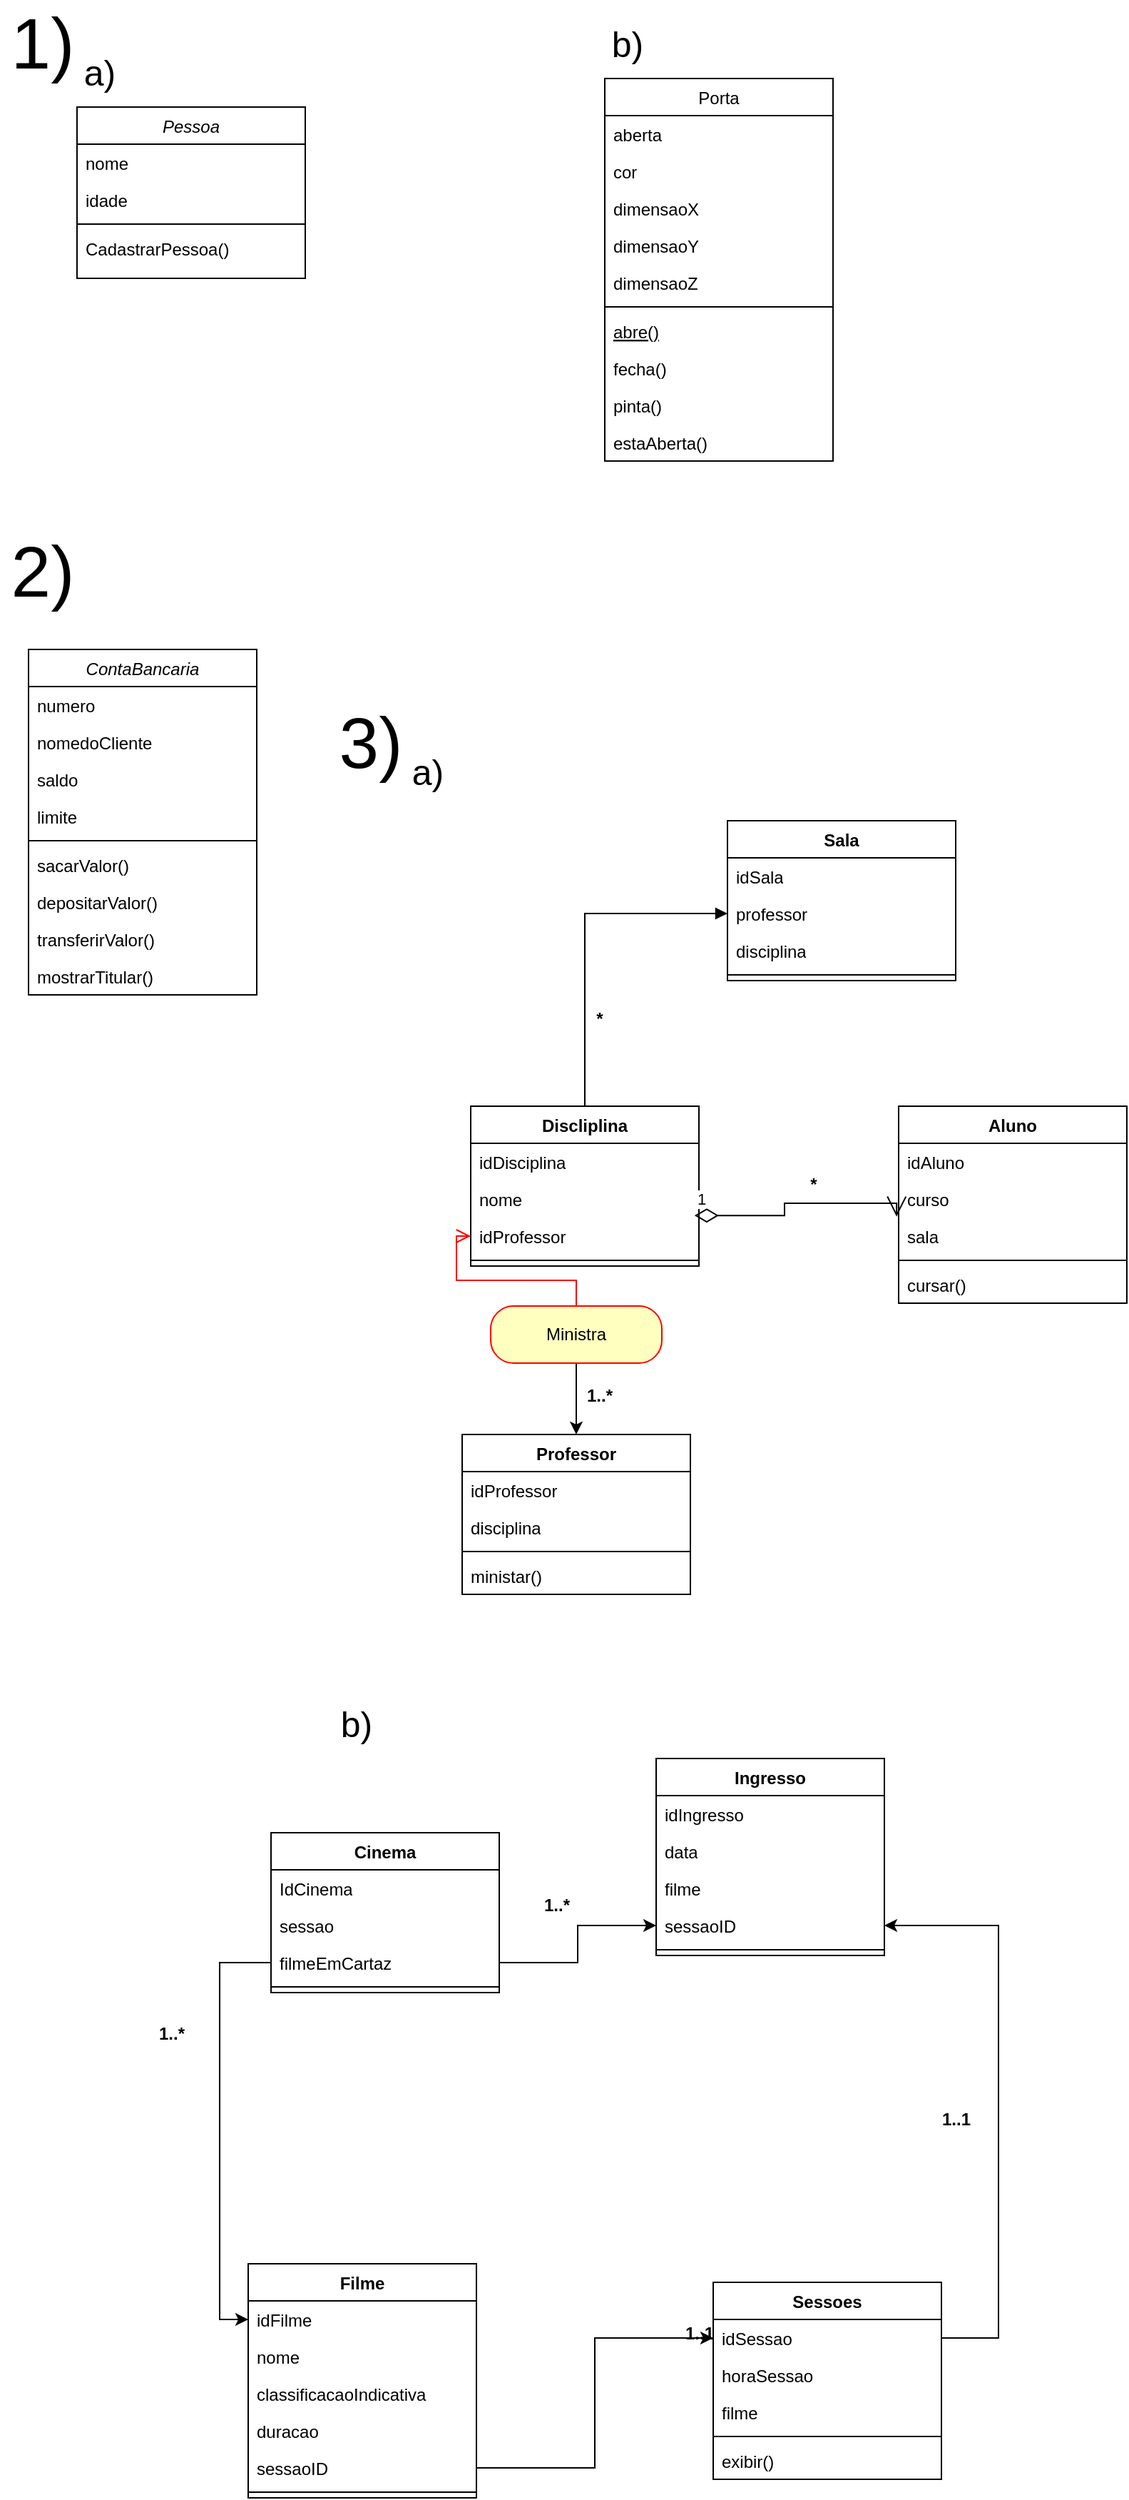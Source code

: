<mxfile version="26.1.0">
  <diagram id="C5RBs43oDa-KdzZeNtuy" name="Page-1">
    <mxGraphModel dx="1582" dy="2457" grid="1" gridSize="10" guides="1" tooltips="1" connect="1" arrows="1" fold="1" page="1" pageScale="1" pageWidth="827" pageHeight="1169" math="0" shadow="0">
      <root>
        <mxCell id="WIyWlLk6GJQsqaUBKTNV-0" />
        <mxCell id="WIyWlLk6GJQsqaUBKTNV-1" parent="WIyWlLk6GJQsqaUBKTNV-0" />
        <mxCell id="zkfFHV4jXpPFQw0GAbJ--0" value="Pessoa" style="swimlane;fontStyle=2;align=center;verticalAlign=top;childLayout=stackLayout;horizontal=1;startSize=26;horizontalStack=0;resizeParent=1;resizeLast=0;collapsible=1;marginBottom=0;rounded=0;shadow=0;strokeWidth=1;" parent="WIyWlLk6GJQsqaUBKTNV-1" vertex="1">
          <mxGeometry x="54" y="-1090" width="160" height="120" as="geometry">
            <mxRectangle x="230" y="140" width="160" height="26" as="alternateBounds" />
          </mxGeometry>
        </mxCell>
        <mxCell id="zkfFHV4jXpPFQw0GAbJ--1" value="nome&#xa;" style="text;align=left;verticalAlign=top;spacingLeft=4;spacingRight=4;overflow=hidden;rotatable=0;points=[[0,0.5],[1,0.5]];portConstraint=eastwest;" parent="zkfFHV4jXpPFQw0GAbJ--0" vertex="1">
          <mxGeometry y="26" width="160" height="26" as="geometry" />
        </mxCell>
        <mxCell id="zkfFHV4jXpPFQw0GAbJ--2" value="idade" style="text;align=left;verticalAlign=top;spacingLeft=4;spacingRight=4;overflow=hidden;rotatable=0;points=[[0,0.5],[1,0.5]];portConstraint=eastwest;rounded=0;shadow=0;html=0;" parent="zkfFHV4jXpPFQw0GAbJ--0" vertex="1">
          <mxGeometry y="52" width="160" height="26" as="geometry" />
        </mxCell>
        <mxCell id="zkfFHV4jXpPFQw0GAbJ--4" value="" style="line;html=1;strokeWidth=1;align=left;verticalAlign=middle;spacingTop=-1;spacingLeft=3;spacingRight=3;rotatable=0;labelPosition=right;points=[];portConstraint=eastwest;" parent="zkfFHV4jXpPFQw0GAbJ--0" vertex="1">
          <mxGeometry y="78" width="160" height="8" as="geometry" />
        </mxCell>
        <mxCell id="zkfFHV4jXpPFQw0GAbJ--5" value="CadastrarPessoa()" style="text;align=left;verticalAlign=top;spacingLeft=4;spacingRight=4;overflow=hidden;rotatable=0;points=[[0,0.5],[1,0.5]];portConstraint=eastwest;" parent="zkfFHV4jXpPFQw0GAbJ--0" vertex="1">
          <mxGeometry y="86" width="160" height="26" as="geometry" />
        </mxCell>
        <mxCell id="zkfFHV4jXpPFQw0GAbJ--6" value="Porta" style="swimlane;fontStyle=0;align=center;verticalAlign=top;childLayout=stackLayout;horizontal=1;startSize=26;horizontalStack=0;resizeParent=1;resizeLast=0;collapsible=1;marginBottom=0;rounded=0;shadow=0;strokeWidth=1;" parent="WIyWlLk6GJQsqaUBKTNV-1" vertex="1">
          <mxGeometry x="424" y="-1110" width="160" height="268" as="geometry">
            <mxRectangle x="130" y="380" width="160" height="26" as="alternateBounds" />
          </mxGeometry>
        </mxCell>
        <mxCell id="zkfFHV4jXpPFQw0GAbJ--7" value="aberta" style="text;align=left;verticalAlign=top;spacingLeft=4;spacingRight=4;overflow=hidden;rotatable=0;points=[[0,0.5],[1,0.5]];portConstraint=eastwest;" parent="zkfFHV4jXpPFQw0GAbJ--6" vertex="1">
          <mxGeometry y="26" width="160" height="26" as="geometry" />
        </mxCell>
        <mxCell id="zkfFHV4jXpPFQw0GAbJ--8" value="cor" style="text;align=left;verticalAlign=top;spacingLeft=4;spacingRight=4;overflow=hidden;rotatable=0;points=[[0,0.5],[1,0.5]];portConstraint=eastwest;rounded=0;shadow=0;html=0;" parent="zkfFHV4jXpPFQw0GAbJ--6" vertex="1">
          <mxGeometry y="52" width="160" height="26" as="geometry" />
        </mxCell>
        <mxCell id="nE7oXFHT_7Qgai8hMC7--0" value="dimensaoX" style="text;align=left;verticalAlign=top;spacingLeft=4;spacingRight=4;overflow=hidden;rotatable=0;points=[[0,0.5],[1,0.5]];portConstraint=eastwest;rounded=0;shadow=0;html=0;" vertex="1" parent="zkfFHV4jXpPFQw0GAbJ--6">
          <mxGeometry y="78" width="160" height="26" as="geometry" />
        </mxCell>
        <mxCell id="nE7oXFHT_7Qgai8hMC7--1" value="dimensaoY" style="text;align=left;verticalAlign=top;spacingLeft=4;spacingRight=4;overflow=hidden;rotatable=0;points=[[0,0.5],[1,0.5]];portConstraint=eastwest;rounded=0;shadow=0;html=0;" vertex="1" parent="zkfFHV4jXpPFQw0GAbJ--6">
          <mxGeometry y="104" width="160" height="26" as="geometry" />
        </mxCell>
        <mxCell id="nE7oXFHT_7Qgai8hMC7--2" value="dimensaoZ" style="text;align=left;verticalAlign=top;spacingLeft=4;spacingRight=4;overflow=hidden;rotatable=0;points=[[0,0.5],[1,0.5]];portConstraint=eastwest;rounded=0;shadow=0;html=0;" vertex="1" parent="zkfFHV4jXpPFQw0GAbJ--6">
          <mxGeometry y="130" width="160" height="26" as="geometry" />
        </mxCell>
        <mxCell id="zkfFHV4jXpPFQw0GAbJ--9" value="" style="line;html=1;strokeWidth=1;align=left;verticalAlign=middle;spacingTop=-1;spacingLeft=3;spacingRight=3;rotatable=0;labelPosition=right;points=[];portConstraint=eastwest;" parent="zkfFHV4jXpPFQw0GAbJ--6" vertex="1">
          <mxGeometry y="156" width="160" height="8" as="geometry" />
        </mxCell>
        <mxCell id="zkfFHV4jXpPFQw0GAbJ--10" value="abre()" style="text;align=left;verticalAlign=top;spacingLeft=4;spacingRight=4;overflow=hidden;rotatable=0;points=[[0,0.5],[1,0.5]];portConstraint=eastwest;fontStyle=4" parent="zkfFHV4jXpPFQw0GAbJ--6" vertex="1">
          <mxGeometry y="164" width="160" height="26" as="geometry" />
        </mxCell>
        <mxCell id="zkfFHV4jXpPFQw0GAbJ--11" value="fecha()" style="text;align=left;verticalAlign=top;spacingLeft=4;spacingRight=4;overflow=hidden;rotatable=0;points=[[0,0.5],[1,0.5]];portConstraint=eastwest;" parent="zkfFHV4jXpPFQw0GAbJ--6" vertex="1">
          <mxGeometry y="190" width="160" height="26" as="geometry" />
        </mxCell>
        <mxCell id="nE7oXFHT_7Qgai8hMC7--3" value="pinta()" style="text;align=left;verticalAlign=top;spacingLeft=4;spacingRight=4;overflow=hidden;rotatable=0;points=[[0,0.5],[1,0.5]];portConstraint=eastwest;" vertex="1" parent="zkfFHV4jXpPFQw0GAbJ--6">
          <mxGeometry y="216" width="160" height="26" as="geometry" />
        </mxCell>
        <mxCell id="nE7oXFHT_7Qgai8hMC7--4" value="estaAberta()" style="text;align=left;verticalAlign=top;spacingLeft=4;spacingRight=4;overflow=hidden;rotatable=0;points=[[0,0.5],[1,0.5]];portConstraint=eastwest;" vertex="1" parent="zkfFHV4jXpPFQw0GAbJ--6">
          <mxGeometry y="242" width="160" height="26" as="geometry" />
        </mxCell>
        <mxCell id="nE7oXFHT_7Qgai8hMC7--5" value="&lt;span style=&quot;font-size: 50px;&quot;&gt;1)&lt;/span&gt;" style="text;html=1;align=center;verticalAlign=middle;whiteSpace=wrap;rounded=0;" vertex="1" parent="WIyWlLk6GJQsqaUBKTNV-1">
          <mxGeometry y="-1150" width="60" height="30" as="geometry" />
        </mxCell>
        <mxCell id="nE7oXFHT_7Qgai8hMC7--8" value="&lt;font style=&quot;font-size: 25px;&quot;&gt;a)&lt;/font&gt;" style="text;html=1;align=center;verticalAlign=middle;whiteSpace=wrap;rounded=0;" vertex="1" parent="WIyWlLk6GJQsqaUBKTNV-1">
          <mxGeometry x="40" y="-1130" width="60" height="30" as="geometry" />
        </mxCell>
        <mxCell id="nE7oXFHT_7Qgai8hMC7--9" value="&lt;font style=&quot;font-size: 25px;&quot;&gt;b)&lt;/font&gt;" style="text;html=1;align=center;verticalAlign=middle;whiteSpace=wrap;rounded=0;" vertex="1" parent="WIyWlLk6GJQsqaUBKTNV-1">
          <mxGeometry x="410" y="-1150" width="60" height="30" as="geometry" />
        </mxCell>
        <mxCell id="nE7oXFHT_7Qgai8hMC7--10" value="&lt;span style=&quot;font-size: 50px;&quot;&gt;2&lt;/span&gt;&lt;span style=&quot;font-size: 50px; background-color: transparent; color: light-dark(rgb(0, 0, 0), rgb(255, 255, 255));&quot;&gt;)&lt;/span&gt;" style="text;html=1;align=center;verticalAlign=middle;whiteSpace=wrap;rounded=0;" vertex="1" parent="WIyWlLk6GJQsqaUBKTNV-1">
          <mxGeometry y="-780" width="60" height="30" as="geometry" />
        </mxCell>
        <mxCell id="nE7oXFHT_7Qgai8hMC7--11" value="&lt;span style=&quot;font-weight: normal;&quot;&gt;&lt;i&gt;ContaBancaria&lt;/i&gt;&lt;/span&gt;" style="swimlane;fontStyle=1;align=center;verticalAlign=top;childLayout=stackLayout;horizontal=1;startSize=26;horizontalStack=0;resizeParent=1;resizeParentMax=0;resizeLast=0;collapsible=1;marginBottom=0;whiteSpace=wrap;html=1;" vertex="1" parent="WIyWlLk6GJQsqaUBKTNV-1">
          <mxGeometry x="20" y="-710" width="160" height="242" as="geometry" />
        </mxCell>
        <mxCell id="nE7oXFHT_7Qgai8hMC7--12" value="numero" style="text;strokeColor=none;fillColor=none;align=left;verticalAlign=top;spacingLeft=4;spacingRight=4;overflow=hidden;rotatable=0;points=[[0,0.5],[1,0.5]];portConstraint=eastwest;whiteSpace=wrap;html=1;" vertex="1" parent="nE7oXFHT_7Qgai8hMC7--11">
          <mxGeometry y="26" width="160" height="26" as="geometry" />
        </mxCell>
        <mxCell id="nE7oXFHT_7Qgai8hMC7--15" value="nomedoCliente" style="text;strokeColor=none;fillColor=none;align=left;verticalAlign=top;spacingLeft=4;spacingRight=4;overflow=hidden;rotatable=0;points=[[0,0.5],[1,0.5]];portConstraint=eastwest;whiteSpace=wrap;html=1;" vertex="1" parent="nE7oXFHT_7Qgai8hMC7--11">
          <mxGeometry y="52" width="160" height="26" as="geometry" />
        </mxCell>
        <mxCell id="nE7oXFHT_7Qgai8hMC7--16" value="saldo&lt;div&gt;&lt;br&gt;&lt;/div&gt;" style="text;strokeColor=none;fillColor=none;align=left;verticalAlign=top;spacingLeft=4;spacingRight=4;overflow=hidden;rotatable=0;points=[[0,0.5],[1,0.5]];portConstraint=eastwest;whiteSpace=wrap;html=1;" vertex="1" parent="nE7oXFHT_7Qgai8hMC7--11">
          <mxGeometry y="78" width="160" height="26" as="geometry" />
        </mxCell>
        <mxCell id="nE7oXFHT_7Qgai8hMC7--17" value="&lt;div&gt;limite&lt;/div&gt;" style="text;strokeColor=none;fillColor=none;align=left;verticalAlign=top;spacingLeft=4;spacingRight=4;overflow=hidden;rotatable=0;points=[[0,0.5],[1,0.5]];portConstraint=eastwest;whiteSpace=wrap;html=1;" vertex="1" parent="nE7oXFHT_7Qgai8hMC7--11">
          <mxGeometry y="104" width="160" height="26" as="geometry" />
        </mxCell>
        <mxCell id="nE7oXFHT_7Qgai8hMC7--13" value="" style="line;strokeWidth=1;fillColor=none;align=left;verticalAlign=middle;spacingTop=-1;spacingLeft=3;spacingRight=3;rotatable=0;labelPosition=right;points=[];portConstraint=eastwest;strokeColor=inherit;" vertex="1" parent="nE7oXFHT_7Qgai8hMC7--11">
          <mxGeometry y="130" width="160" height="8" as="geometry" />
        </mxCell>
        <mxCell id="nE7oXFHT_7Qgai8hMC7--14" value="sacarValor()" style="text;strokeColor=none;fillColor=none;align=left;verticalAlign=top;spacingLeft=4;spacingRight=4;overflow=hidden;rotatable=0;points=[[0,0.5],[1,0.5]];portConstraint=eastwest;whiteSpace=wrap;html=1;" vertex="1" parent="nE7oXFHT_7Qgai8hMC7--11">
          <mxGeometry y="138" width="160" height="26" as="geometry" />
        </mxCell>
        <mxCell id="nE7oXFHT_7Qgai8hMC7--18" value="depositarValor()" style="text;strokeColor=none;fillColor=none;align=left;verticalAlign=top;spacingLeft=4;spacingRight=4;overflow=hidden;rotatable=0;points=[[0,0.5],[1,0.5]];portConstraint=eastwest;whiteSpace=wrap;html=1;" vertex="1" parent="nE7oXFHT_7Qgai8hMC7--11">
          <mxGeometry y="164" width="160" height="26" as="geometry" />
        </mxCell>
        <mxCell id="nE7oXFHT_7Qgai8hMC7--19" value="transferirValor()" style="text;strokeColor=none;fillColor=none;align=left;verticalAlign=top;spacingLeft=4;spacingRight=4;overflow=hidden;rotatable=0;points=[[0,0.5],[1,0.5]];portConstraint=eastwest;whiteSpace=wrap;html=1;" vertex="1" parent="nE7oXFHT_7Qgai8hMC7--11">
          <mxGeometry y="190" width="160" height="26" as="geometry" />
        </mxCell>
        <mxCell id="nE7oXFHT_7Qgai8hMC7--20" value="mostrarTitular()" style="text;strokeColor=none;fillColor=none;align=left;verticalAlign=top;spacingLeft=4;spacingRight=4;overflow=hidden;rotatable=0;points=[[0,0.5],[1,0.5]];portConstraint=eastwest;whiteSpace=wrap;html=1;" vertex="1" parent="nE7oXFHT_7Qgai8hMC7--11">
          <mxGeometry y="216" width="160" height="26" as="geometry" />
        </mxCell>
        <mxCell id="nE7oXFHT_7Qgai8hMC7--21" value="&lt;span style=&quot;font-size: 50px;&quot;&gt;3)&lt;/span&gt;" style="text;html=1;align=center;verticalAlign=middle;whiteSpace=wrap;rounded=0;" vertex="1" parent="WIyWlLk6GJQsqaUBKTNV-1">
          <mxGeometry x="230" y="-660" width="60" height="30" as="geometry" />
        </mxCell>
        <mxCell id="nE7oXFHT_7Qgai8hMC7--22" value="&lt;font style=&quot;font-size: 25px;&quot;&gt;a)&lt;/font&gt;" style="text;html=1;align=center;verticalAlign=middle;whiteSpace=wrap;rounded=0;" vertex="1" parent="WIyWlLk6GJQsqaUBKTNV-1">
          <mxGeometry x="270" y="-640" width="60" height="30" as="geometry" />
        </mxCell>
        <mxCell id="nE7oXFHT_7Qgai8hMC7--24" value="Sala" style="swimlane;fontStyle=1;align=center;verticalAlign=top;childLayout=stackLayout;horizontal=1;startSize=26;horizontalStack=0;resizeParent=1;resizeParentMax=0;resizeLast=0;collapsible=1;marginBottom=0;whiteSpace=wrap;html=1;" vertex="1" parent="WIyWlLk6GJQsqaUBKTNV-1">
          <mxGeometry x="510" y="-590" width="160" height="112" as="geometry" />
        </mxCell>
        <mxCell id="nE7oXFHT_7Qgai8hMC7--25" value="idSala" style="text;strokeColor=none;fillColor=none;align=left;verticalAlign=top;spacingLeft=4;spacingRight=4;overflow=hidden;rotatable=0;points=[[0,0.5],[1,0.5]];portConstraint=eastwest;whiteSpace=wrap;html=1;" vertex="1" parent="nE7oXFHT_7Qgai8hMC7--24">
          <mxGeometry y="26" width="160" height="26" as="geometry" />
        </mxCell>
        <mxCell id="nE7oXFHT_7Qgai8hMC7--36" value="professor" style="text;strokeColor=none;fillColor=none;align=left;verticalAlign=top;spacingLeft=4;spacingRight=4;overflow=hidden;rotatable=0;points=[[0,0.5],[1,0.5]];portConstraint=eastwest;whiteSpace=wrap;html=1;" vertex="1" parent="nE7oXFHT_7Qgai8hMC7--24">
          <mxGeometry y="52" width="160" height="26" as="geometry" />
        </mxCell>
        <mxCell id="nE7oXFHT_7Qgai8hMC7--35" value="disciplina" style="text;strokeColor=none;fillColor=none;align=left;verticalAlign=top;spacingLeft=4;spacingRight=4;overflow=hidden;rotatable=0;points=[[0,0.5],[1,0.5]];portConstraint=eastwest;whiteSpace=wrap;html=1;" vertex="1" parent="nE7oXFHT_7Qgai8hMC7--24">
          <mxGeometry y="78" width="160" height="26" as="geometry" />
        </mxCell>
        <mxCell id="nE7oXFHT_7Qgai8hMC7--26" value="" style="line;strokeWidth=1;fillColor=none;align=left;verticalAlign=middle;spacingTop=-1;spacingLeft=3;spacingRight=3;rotatable=0;labelPosition=right;points=[];portConstraint=eastwest;strokeColor=inherit;" vertex="1" parent="nE7oXFHT_7Qgai8hMC7--24">
          <mxGeometry y="104" width="160" height="8" as="geometry" />
        </mxCell>
        <mxCell id="nE7oXFHT_7Qgai8hMC7--28" value="Discliplina" style="swimlane;fontStyle=1;align=center;verticalAlign=top;childLayout=stackLayout;horizontal=1;startSize=26;horizontalStack=0;resizeParent=1;resizeParentMax=0;resizeLast=0;collapsible=1;marginBottom=0;whiteSpace=wrap;html=1;" vertex="1" parent="WIyWlLk6GJQsqaUBKTNV-1">
          <mxGeometry x="330" y="-390" width="160" height="112" as="geometry" />
        </mxCell>
        <mxCell id="nE7oXFHT_7Qgai8hMC7--37" value="" style="endArrow=block;endFill=1;html=1;edgeStyle=orthogonalEdgeStyle;align=left;verticalAlign=top;rounded=0;entryX=0;entryY=0.5;entryDx=0;entryDy=0;" edge="1" parent="nE7oXFHT_7Qgai8hMC7--28" target="nE7oXFHT_7Qgai8hMC7--36">
          <mxGeometry x="-1" relative="1" as="geometry">
            <mxPoint x="80" as="sourcePoint" />
            <mxPoint x="240" y="10" as="targetPoint" />
            <Array as="points">
              <mxPoint x="80" y="-135" />
            </Array>
          </mxGeometry>
        </mxCell>
        <mxCell id="nE7oXFHT_7Qgai8hMC7--29" value="idDisciplina" style="text;strokeColor=none;fillColor=none;align=left;verticalAlign=top;spacingLeft=4;spacingRight=4;overflow=hidden;rotatable=0;points=[[0,0.5],[1,0.5]];portConstraint=eastwest;whiteSpace=wrap;html=1;" vertex="1" parent="nE7oXFHT_7Qgai8hMC7--28">
          <mxGeometry y="26" width="160" height="26" as="geometry" />
        </mxCell>
        <mxCell id="nE7oXFHT_7Qgai8hMC7--34" value="nome" style="text;strokeColor=none;fillColor=none;align=left;verticalAlign=top;spacingLeft=4;spacingRight=4;overflow=hidden;rotatable=0;points=[[0,0.5],[1,0.5]];portConstraint=eastwest;whiteSpace=wrap;html=1;" vertex="1" parent="nE7oXFHT_7Qgai8hMC7--28">
          <mxGeometry y="52" width="160" height="26" as="geometry" />
        </mxCell>
        <mxCell id="nE7oXFHT_7Qgai8hMC7--32" value="idProfessor" style="text;strokeColor=none;fillColor=none;align=left;verticalAlign=top;spacingLeft=4;spacingRight=4;overflow=hidden;rotatable=0;points=[[0,0.5],[1,0.5]];portConstraint=eastwest;whiteSpace=wrap;html=1;" vertex="1" parent="nE7oXFHT_7Qgai8hMC7--28">
          <mxGeometry y="78" width="160" height="26" as="geometry" />
        </mxCell>
        <mxCell id="nE7oXFHT_7Qgai8hMC7--30" value="" style="line;strokeWidth=1;fillColor=none;align=left;verticalAlign=middle;spacingTop=-1;spacingLeft=3;spacingRight=3;rotatable=0;labelPosition=right;points=[];portConstraint=eastwest;strokeColor=inherit;" vertex="1" parent="nE7oXFHT_7Qgai8hMC7--28">
          <mxGeometry y="104" width="160" height="8" as="geometry" />
        </mxCell>
        <mxCell id="nE7oXFHT_7Qgai8hMC7--39" value="*" style="text;align=center;fontStyle=1;verticalAlign=middle;spacingLeft=3;spacingRight=3;strokeColor=none;rotatable=0;points=[[0,0.5],[1,0.5]];portConstraint=eastwest;html=1;" vertex="1" parent="WIyWlLk6GJQsqaUBKTNV-1">
          <mxGeometry x="380" y="-464" width="80" height="26" as="geometry" />
        </mxCell>
        <mxCell id="nE7oXFHT_7Qgai8hMC7--40" value="Professor" style="swimlane;fontStyle=1;align=center;verticalAlign=top;childLayout=stackLayout;horizontal=1;startSize=26;horizontalStack=0;resizeParent=1;resizeParentMax=0;resizeLast=0;collapsible=1;marginBottom=0;whiteSpace=wrap;html=1;" vertex="1" parent="WIyWlLk6GJQsqaUBKTNV-1">
          <mxGeometry x="324" y="-160" width="160" height="112" as="geometry" />
        </mxCell>
        <mxCell id="nE7oXFHT_7Qgai8hMC7--41" value="idProfessor" style="text;strokeColor=none;fillColor=none;align=left;verticalAlign=top;spacingLeft=4;spacingRight=4;overflow=hidden;rotatable=0;points=[[0,0.5],[1,0.5]];portConstraint=eastwest;whiteSpace=wrap;html=1;" vertex="1" parent="nE7oXFHT_7Qgai8hMC7--40">
          <mxGeometry y="26" width="160" height="26" as="geometry" />
        </mxCell>
        <mxCell id="nE7oXFHT_7Qgai8hMC7--44" value="disciplina" style="text;strokeColor=none;fillColor=none;align=left;verticalAlign=top;spacingLeft=4;spacingRight=4;overflow=hidden;rotatable=0;points=[[0,0.5],[1,0.5]];portConstraint=eastwest;whiteSpace=wrap;html=1;" vertex="1" parent="nE7oXFHT_7Qgai8hMC7--40">
          <mxGeometry y="52" width="160" height="26" as="geometry" />
        </mxCell>
        <mxCell id="nE7oXFHT_7Qgai8hMC7--42" value="" style="line;strokeWidth=1;fillColor=none;align=left;verticalAlign=middle;spacingTop=-1;spacingLeft=3;spacingRight=3;rotatable=0;labelPosition=right;points=[];portConstraint=eastwest;strokeColor=inherit;" vertex="1" parent="nE7oXFHT_7Qgai8hMC7--40">
          <mxGeometry y="78" width="160" height="8" as="geometry" />
        </mxCell>
        <mxCell id="nE7oXFHT_7Qgai8hMC7--43" value="ministar()" style="text;strokeColor=none;fillColor=none;align=left;verticalAlign=top;spacingLeft=4;spacingRight=4;overflow=hidden;rotatable=0;points=[[0,0.5],[1,0.5]];portConstraint=eastwest;whiteSpace=wrap;html=1;" vertex="1" parent="nE7oXFHT_7Qgai8hMC7--40">
          <mxGeometry y="86" width="160" height="26" as="geometry" />
        </mxCell>
        <mxCell id="nE7oXFHT_7Qgai8hMC7--47" style="edgeStyle=orthogonalEdgeStyle;rounded=0;orthogonalLoop=1;jettySize=auto;html=1;" edge="1" parent="WIyWlLk6GJQsqaUBKTNV-1" source="nE7oXFHT_7Qgai8hMC7--45" target="nE7oXFHT_7Qgai8hMC7--40">
          <mxGeometry relative="1" as="geometry" />
        </mxCell>
        <mxCell id="nE7oXFHT_7Qgai8hMC7--45" value="Ministra" style="rounded=1;whiteSpace=wrap;html=1;arcSize=40;fontColor=#000000;fillColor=#ffffc0;strokeColor=#ff0000;" vertex="1" parent="WIyWlLk6GJQsqaUBKTNV-1">
          <mxGeometry x="344" y="-250" width="120" height="40" as="geometry" />
        </mxCell>
        <mxCell id="nE7oXFHT_7Qgai8hMC7--46" value="" style="edgeStyle=orthogonalEdgeStyle;html=1;verticalAlign=bottom;endArrow=open;endSize=8;strokeColor=#ff0000;rounded=0;" edge="1" source="nE7oXFHT_7Qgai8hMC7--45" parent="WIyWlLk6GJQsqaUBKTNV-1" target="nE7oXFHT_7Qgai8hMC7--32">
          <mxGeometry relative="1" as="geometry">
            <mxPoint x="438.02" y="-260" as="targetPoint" />
          </mxGeometry>
        </mxCell>
        <mxCell id="nE7oXFHT_7Qgai8hMC7--48" value="1..*" style="text;align=center;fontStyle=1;verticalAlign=middle;spacingLeft=3;spacingRight=3;strokeColor=none;rotatable=0;points=[[0,0.5],[1,0.5]];portConstraint=eastwest;html=1;" vertex="1" parent="WIyWlLk6GJQsqaUBKTNV-1">
          <mxGeometry x="380" y="-200" width="80" height="26" as="geometry" />
        </mxCell>
        <mxCell id="nE7oXFHT_7Qgai8hMC7--49" value="Aluno" style="swimlane;fontStyle=1;align=center;verticalAlign=top;childLayout=stackLayout;horizontal=1;startSize=26;horizontalStack=0;resizeParent=1;resizeParentMax=0;resizeLast=0;collapsible=1;marginBottom=0;whiteSpace=wrap;html=1;" vertex="1" parent="WIyWlLk6GJQsqaUBKTNV-1">
          <mxGeometry x="630" y="-390" width="160" height="138" as="geometry" />
        </mxCell>
        <mxCell id="nE7oXFHT_7Qgai8hMC7--50" value="idAluno" style="text;strokeColor=none;fillColor=none;align=left;verticalAlign=top;spacingLeft=4;spacingRight=4;overflow=hidden;rotatable=0;points=[[0,0.5],[1,0.5]];portConstraint=eastwest;whiteSpace=wrap;html=1;" vertex="1" parent="nE7oXFHT_7Qgai8hMC7--49">
          <mxGeometry y="26" width="160" height="26" as="geometry" />
        </mxCell>
        <mxCell id="nE7oXFHT_7Qgai8hMC7--53" value="curso" style="text;strokeColor=none;fillColor=none;align=left;verticalAlign=top;spacingLeft=4;spacingRight=4;overflow=hidden;rotatable=0;points=[[0,0.5],[1,0.5]];portConstraint=eastwest;whiteSpace=wrap;html=1;" vertex="1" parent="nE7oXFHT_7Qgai8hMC7--49">
          <mxGeometry y="52" width="160" height="26" as="geometry" />
        </mxCell>
        <mxCell id="nE7oXFHT_7Qgai8hMC7--54" value="sala" style="text;strokeColor=none;fillColor=none;align=left;verticalAlign=top;spacingLeft=4;spacingRight=4;overflow=hidden;rotatable=0;points=[[0,0.5],[1,0.5]];portConstraint=eastwest;whiteSpace=wrap;html=1;" vertex="1" parent="nE7oXFHT_7Qgai8hMC7--49">
          <mxGeometry y="78" width="160" height="26" as="geometry" />
        </mxCell>
        <mxCell id="nE7oXFHT_7Qgai8hMC7--51" value="" style="line;strokeWidth=1;fillColor=none;align=left;verticalAlign=middle;spacingTop=-1;spacingLeft=3;spacingRight=3;rotatable=0;labelPosition=right;points=[];portConstraint=eastwest;strokeColor=inherit;" vertex="1" parent="nE7oXFHT_7Qgai8hMC7--49">
          <mxGeometry y="104" width="160" height="8" as="geometry" />
        </mxCell>
        <mxCell id="nE7oXFHT_7Qgai8hMC7--52" value="cursar()" style="text;strokeColor=none;fillColor=none;align=left;verticalAlign=top;spacingLeft=4;spacingRight=4;overflow=hidden;rotatable=0;points=[[0,0.5],[1,0.5]];portConstraint=eastwest;whiteSpace=wrap;html=1;" vertex="1" parent="nE7oXFHT_7Qgai8hMC7--49">
          <mxGeometry y="112" width="160" height="26" as="geometry" />
        </mxCell>
        <mxCell id="nE7oXFHT_7Qgai8hMC7--56" value="1" style="endArrow=open;html=1;endSize=12;startArrow=diamondThin;startSize=14;startFill=0;edgeStyle=orthogonalEdgeStyle;align=left;verticalAlign=bottom;rounded=0;exitX=0.981;exitY=-0.054;exitDx=0;exitDy=0;exitPerimeter=0;entryX=-0.009;entryY=-0.023;entryDx=0;entryDy=0;entryPerimeter=0;" edge="1" parent="WIyWlLk6GJQsqaUBKTNV-1" source="nE7oXFHT_7Qgai8hMC7--32" target="nE7oXFHT_7Qgai8hMC7--54">
          <mxGeometry x="-1" y="3" relative="1" as="geometry">
            <mxPoint x="540" y="-280" as="sourcePoint" />
            <mxPoint x="700" y="-280" as="targetPoint" />
            <Array as="points">
              <mxPoint x="550" y="-313" />
              <mxPoint x="550" y="-322" />
              <mxPoint x="629" y="-322" />
            </Array>
          </mxGeometry>
        </mxCell>
        <mxCell id="nE7oXFHT_7Qgai8hMC7--57" value="*" style="text;align=center;fontStyle=1;verticalAlign=middle;spacingLeft=3;spacingRight=3;strokeColor=none;rotatable=0;points=[[0,0.5],[1,0.5]];portConstraint=eastwest;html=1;" vertex="1" parent="WIyWlLk6GJQsqaUBKTNV-1">
          <mxGeometry x="530" y="-348" width="80" height="26" as="geometry" />
        </mxCell>
        <mxCell id="nE7oXFHT_7Qgai8hMC7--59" value="&lt;font style=&quot;font-size: 25px;&quot;&gt;b)&lt;/font&gt;" style="text;html=1;align=center;verticalAlign=middle;whiteSpace=wrap;rounded=0;" vertex="1" parent="WIyWlLk6GJQsqaUBKTNV-1">
          <mxGeometry x="220" y="27" width="60" height="30" as="geometry" />
        </mxCell>
        <mxCell id="nE7oXFHT_7Qgai8hMC7--60" value="Cinema" style="swimlane;fontStyle=1;align=center;verticalAlign=top;childLayout=stackLayout;horizontal=1;startSize=26;horizontalStack=0;resizeParent=1;resizeParentMax=0;resizeLast=0;collapsible=1;marginBottom=0;whiteSpace=wrap;html=1;" vertex="1" parent="WIyWlLk6GJQsqaUBKTNV-1">
          <mxGeometry x="190" y="119" width="160" height="112" as="geometry" />
        </mxCell>
        <mxCell id="nE7oXFHT_7Qgai8hMC7--61" value="IdCinema" style="text;strokeColor=none;fillColor=none;align=left;verticalAlign=top;spacingLeft=4;spacingRight=4;overflow=hidden;rotatable=0;points=[[0,0.5],[1,0.5]];portConstraint=eastwest;whiteSpace=wrap;html=1;" vertex="1" parent="nE7oXFHT_7Qgai8hMC7--60">
          <mxGeometry y="26" width="160" height="26" as="geometry" />
        </mxCell>
        <mxCell id="nE7oXFHT_7Qgai8hMC7--96" value="sessao" style="text;strokeColor=none;fillColor=none;align=left;verticalAlign=top;spacingLeft=4;spacingRight=4;overflow=hidden;rotatable=0;points=[[0,0.5],[1,0.5]];portConstraint=eastwest;whiteSpace=wrap;html=1;" vertex="1" parent="nE7oXFHT_7Qgai8hMC7--60">
          <mxGeometry y="52" width="160" height="26" as="geometry" />
        </mxCell>
        <mxCell id="nE7oXFHT_7Qgai8hMC7--81" value="filmeEmCartaz" style="text;strokeColor=none;fillColor=none;align=left;verticalAlign=top;spacingLeft=4;spacingRight=4;overflow=hidden;rotatable=0;points=[[0,0.5],[1,0.5]];portConstraint=eastwest;whiteSpace=wrap;html=1;" vertex="1" parent="nE7oXFHT_7Qgai8hMC7--60">
          <mxGeometry y="78" width="160" height="26" as="geometry" />
        </mxCell>
        <mxCell id="nE7oXFHT_7Qgai8hMC7--62" value="" style="line;strokeWidth=1;fillColor=none;align=left;verticalAlign=middle;spacingTop=-1;spacingLeft=3;spacingRight=3;rotatable=0;labelPosition=right;points=[];portConstraint=eastwest;strokeColor=inherit;" vertex="1" parent="nE7oXFHT_7Qgai8hMC7--60">
          <mxGeometry y="104" width="160" height="8" as="geometry" />
        </mxCell>
        <mxCell id="nE7oXFHT_7Qgai8hMC7--64" value="Sessoes" style="swimlane;fontStyle=1;align=center;verticalAlign=top;childLayout=stackLayout;horizontal=1;startSize=26;horizontalStack=0;resizeParent=1;resizeParentMax=0;resizeLast=0;collapsible=1;marginBottom=0;whiteSpace=wrap;html=1;" vertex="1" parent="WIyWlLk6GJQsqaUBKTNV-1">
          <mxGeometry x="500" y="434" width="160" height="138" as="geometry" />
        </mxCell>
        <mxCell id="nE7oXFHT_7Qgai8hMC7--65" value="idSessao" style="text;strokeColor=none;fillColor=none;align=left;verticalAlign=top;spacingLeft=4;spacingRight=4;overflow=hidden;rotatable=0;points=[[0,0.5],[1,0.5]];portConstraint=eastwest;whiteSpace=wrap;html=1;" vertex="1" parent="nE7oXFHT_7Qgai8hMC7--64">
          <mxGeometry y="26" width="160" height="26" as="geometry" />
        </mxCell>
        <mxCell id="nE7oXFHT_7Qgai8hMC7--76" value="horaSessao" style="text;strokeColor=none;fillColor=none;align=left;verticalAlign=top;spacingLeft=4;spacingRight=4;overflow=hidden;rotatable=0;points=[[0,0.5],[1,0.5]];portConstraint=eastwest;whiteSpace=wrap;html=1;" vertex="1" parent="nE7oXFHT_7Qgai8hMC7--64">
          <mxGeometry y="52" width="160" height="26" as="geometry" />
        </mxCell>
        <mxCell id="nE7oXFHT_7Qgai8hMC7--77" value="filme" style="text;strokeColor=none;fillColor=none;align=left;verticalAlign=top;spacingLeft=4;spacingRight=4;overflow=hidden;rotatable=0;points=[[0,0.5],[1,0.5]];portConstraint=eastwest;whiteSpace=wrap;html=1;" vertex="1" parent="nE7oXFHT_7Qgai8hMC7--64">
          <mxGeometry y="78" width="160" height="26" as="geometry" />
        </mxCell>
        <mxCell id="nE7oXFHT_7Qgai8hMC7--66" value="" style="line;strokeWidth=1;fillColor=none;align=left;verticalAlign=middle;spacingTop=-1;spacingLeft=3;spacingRight=3;rotatable=0;labelPosition=right;points=[];portConstraint=eastwest;strokeColor=inherit;" vertex="1" parent="nE7oXFHT_7Qgai8hMC7--64">
          <mxGeometry y="104" width="160" height="8" as="geometry" />
        </mxCell>
        <mxCell id="nE7oXFHT_7Qgai8hMC7--67" value="exibir()" style="text;strokeColor=none;fillColor=none;align=left;verticalAlign=top;spacingLeft=4;spacingRight=4;overflow=hidden;rotatable=0;points=[[0,0.5],[1,0.5]];portConstraint=eastwest;whiteSpace=wrap;html=1;" vertex="1" parent="nE7oXFHT_7Qgai8hMC7--64">
          <mxGeometry y="112" width="160" height="26" as="geometry" />
        </mxCell>
        <mxCell id="nE7oXFHT_7Qgai8hMC7--68" value="Filme" style="swimlane;fontStyle=1;align=center;verticalAlign=top;childLayout=stackLayout;horizontal=1;startSize=26;horizontalStack=0;resizeParent=1;resizeParentMax=0;resizeLast=0;collapsible=1;marginBottom=0;whiteSpace=wrap;html=1;" vertex="1" parent="WIyWlLk6GJQsqaUBKTNV-1">
          <mxGeometry x="174" y="421" width="160" height="164" as="geometry" />
        </mxCell>
        <mxCell id="nE7oXFHT_7Qgai8hMC7--69" value="idFilme" style="text;strokeColor=none;fillColor=none;align=left;verticalAlign=top;spacingLeft=4;spacingRight=4;overflow=hidden;rotatable=0;points=[[0,0.5],[1,0.5]];portConstraint=eastwest;whiteSpace=wrap;html=1;" vertex="1" parent="nE7oXFHT_7Qgai8hMC7--68">
          <mxGeometry y="26" width="160" height="26" as="geometry" />
        </mxCell>
        <mxCell id="nE7oXFHT_7Qgai8hMC7--72" value="nome" style="text;strokeColor=none;fillColor=none;align=left;verticalAlign=top;spacingLeft=4;spacingRight=4;overflow=hidden;rotatable=0;points=[[0,0.5],[1,0.5]];portConstraint=eastwest;whiteSpace=wrap;html=1;" vertex="1" parent="nE7oXFHT_7Qgai8hMC7--68">
          <mxGeometry y="52" width="160" height="26" as="geometry" />
        </mxCell>
        <mxCell id="nE7oXFHT_7Qgai8hMC7--73" value="classificacaoIndicativa" style="text;strokeColor=none;fillColor=none;align=left;verticalAlign=top;spacingLeft=4;spacingRight=4;overflow=hidden;rotatable=0;points=[[0,0.5],[1,0.5]];portConstraint=eastwest;whiteSpace=wrap;html=1;" vertex="1" parent="nE7oXFHT_7Qgai8hMC7--68">
          <mxGeometry y="78" width="160" height="26" as="geometry" />
        </mxCell>
        <mxCell id="nE7oXFHT_7Qgai8hMC7--74" value="duracao" style="text;strokeColor=none;fillColor=none;align=left;verticalAlign=top;spacingLeft=4;spacingRight=4;overflow=hidden;rotatable=0;points=[[0,0.5],[1,0.5]];portConstraint=eastwest;whiteSpace=wrap;html=1;" vertex="1" parent="nE7oXFHT_7Qgai8hMC7--68">
          <mxGeometry y="104" width="160" height="26" as="geometry" />
        </mxCell>
        <mxCell id="nE7oXFHT_7Qgai8hMC7--75" value="sessaoID" style="text;strokeColor=none;fillColor=none;align=left;verticalAlign=top;spacingLeft=4;spacingRight=4;overflow=hidden;rotatable=0;points=[[0,0.5],[1,0.5]];portConstraint=eastwest;whiteSpace=wrap;html=1;" vertex="1" parent="nE7oXFHT_7Qgai8hMC7--68">
          <mxGeometry y="130" width="160" height="26" as="geometry" />
        </mxCell>
        <mxCell id="nE7oXFHT_7Qgai8hMC7--70" value="" style="line;strokeWidth=1;fillColor=none;align=left;verticalAlign=middle;spacingTop=-1;spacingLeft=3;spacingRight=3;rotatable=0;labelPosition=right;points=[];portConstraint=eastwest;strokeColor=inherit;" vertex="1" parent="nE7oXFHT_7Qgai8hMC7--68">
          <mxGeometry y="156" width="160" height="8" as="geometry" />
        </mxCell>
        <mxCell id="nE7oXFHT_7Qgai8hMC7--82" value="Ingresso" style="swimlane;fontStyle=1;align=center;verticalAlign=top;childLayout=stackLayout;horizontal=1;startSize=26;horizontalStack=0;resizeParent=1;resizeParentMax=0;resizeLast=0;collapsible=1;marginBottom=0;whiteSpace=wrap;html=1;" vertex="1" parent="WIyWlLk6GJQsqaUBKTNV-1">
          <mxGeometry x="460" y="67" width="160" height="138" as="geometry" />
        </mxCell>
        <mxCell id="nE7oXFHT_7Qgai8hMC7--83" value="idIngresso" style="text;strokeColor=none;fillColor=none;align=left;verticalAlign=top;spacingLeft=4;spacingRight=4;overflow=hidden;rotatable=0;points=[[0,0.5],[1,0.5]];portConstraint=eastwest;whiteSpace=wrap;html=1;" vertex="1" parent="nE7oXFHT_7Qgai8hMC7--82">
          <mxGeometry y="26" width="160" height="26" as="geometry" />
        </mxCell>
        <mxCell id="nE7oXFHT_7Qgai8hMC7--86" value="data" style="text;strokeColor=none;fillColor=none;align=left;verticalAlign=top;spacingLeft=4;spacingRight=4;overflow=hidden;rotatable=0;points=[[0,0.5],[1,0.5]];portConstraint=eastwest;whiteSpace=wrap;html=1;" vertex="1" parent="nE7oXFHT_7Qgai8hMC7--82">
          <mxGeometry y="52" width="160" height="26" as="geometry" />
        </mxCell>
        <mxCell id="nE7oXFHT_7Qgai8hMC7--87" value="filme" style="text;strokeColor=none;fillColor=none;align=left;verticalAlign=top;spacingLeft=4;spacingRight=4;overflow=hidden;rotatable=0;points=[[0,0.5],[1,0.5]];portConstraint=eastwest;whiteSpace=wrap;html=1;" vertex="1" parent="nE7oXFHT_7Qgai8hMC7--82">
          <mxGeometry y="78" width="160" height="26" as="geometry" />
        </mxCell>
        <mxCell id="nE7oXFHT_7Qgai8hMC7--88" value="sessaoID" style="text;strokeColor=none;fillColor=none;align=left;verticalAlign=top;spacingLeft=4;spacingRight=4;overflow=hidden;rotatable=0;points=[[0,0.5],[1,0.5]];portConstraint=eastwest;whiteSpace=wrap;html=1;" vertex="1" parent="nE7oXFHT_7Qgai8hMC7--82">
          <mxGeometry y="104" width="160" height="26" as="geometry" />
        </mxCell>
        <mxCell id="nE7oXFHT_7Qgai8hMC7--84" value="" style="line;strokeWidth=1;fillColor=none;align=left;verticalAlign=middle;spacingTop=-1;spacingLeft=3;spacingRight=3;rotatable=0;labelPosition=right;points=[];portConstraint=eastwest;strokeColor=inherit;" vertex="1" parent="nE7oXFHT_7Qgai8hMC7--82">
          <mxGeometry y="130" width="160" height="8" as="geometry" />
        </mxCell>
        <mxCell id="nE7oXFHT_7Qgai8hMC7--89" style="edgeStyle=orthogonalEdgeStyle;rounded=0;orthogonalLoop=1;jettySize=auto;html=1;exitX=1;exitY=0.5;exitDx=0;exitDy=0;" edge="1" parent="WIyWlLk6GJQsqaUBKTNV-1" source="nE7oXFHT_7Qgai8hMC7--65" target="nE7oXFHT_7Qgai8hMC7--88">
          <mxGeometry relative="1" as="geometry">
            <Array as="points">
              <mxPoint x="700" y="184" />
            </Array>
          </mxGeometry>
        </mxCell>
        <mxCell id="nE7oXFHT_7Qgai8hMC7--90" style="edgeStyle=orthogonalEdgeStyle;rounded=0;orthogonalLoop=1;jettySize=auto;html=1;" edge="1" parent="WIyWlLk6GJQsqaUBKTNV-1" source="nE7oXFHT_7Qgai8hMC7--75" target="nE7oXFHT_7Qgai8hMC7--65">
          <mxGeometry relative="1" as="geometry" />
        </mxCell>
        <mxCell id="nE7oXFHT_7Qgai8hMC7--91" style="edgeStyle=orthogonalEdgeStyle;rounded=0;orthogonalLoop=1;jettySize=auto;html=1;entryX=0;entryY=0.5;entryDx=0;entryDy=0;" edge="1" parent="WIyWlLk6GJQsqaUBKTNV-1" source="nE7oXFHT_7Qgai8hMC7--81" target="nE7oXFHT_7Qgai8hMC7--88">
          <mxGeometry relative="1" as="geometry" />
        </mxCell>
        <mxCell id="nE7oXFHT_7Qgai8hMC7--92" value="1..1" style="text;align=center;fontStyle=1;verticalAlign=middle;spacingLeft=3;spacingRight=3;strokeColor=none;rotatable=0;points=[[0,0.5],[1,0.5]];portConstraint=eastwest;html=1;" vertex="1" parent="WIyWlLk6GJQsqaUBKTNV-1">
          <mxGeometry x="450" y="457" width="80" height="26" as="geometry" />
        </mxCell>
        <mxCell id="nE7oXFHT_7Qgai8hMC7--93" value="1..*" style="text;align=center;fontStyle=1;verticalAlign=middle;spacingLeft=3;spacingRight=3;strokeColor=none;rotatable=0;points=[[0,0.5],[1,0.5]];portConstraint=eastwest;html=1;" vertex="1" parent="WIyWlLk6GJQsqaUBKTNV-1">
          <mxGeometry x="350" y="157" width="80" height="26" as="geometry" />
        </mxCell>
        <mxCell id="nE7oXFHT_7Qgai8hMC7--94" value="1..1" style="text;align=center;fontStyle=1;verticalAlign=middle;spacingLeft=3;spacingRight=3;strokeColor=none;rotatable=0;points=[[0,0.5],[1,0.5]];portConstraint=eastwest;html=1;" vertex="1" parent="WIyWlLk6GJQsqaUBKTNV-1">
          <mxGeometry x="630" y="307" width="80" height="26" as="geometry" />
        </mxCell>
        <mxCell id="nE7oXFHT_7Qgai8hMC7--97" style="edgeStyle=orthogonalEdgeStyle;rounded=0;orthogonalLoop=1;jettySize=auto;html=1;entryX=0;entryY=0.5;entryDx=0;entryDy=0;" edge="1" parent="WIyWlLk6GJQsqaUBKTNV-1" source="nE7oXFHT_7Qgai8hMC7--81" target="nE7oXFHT_7Qgai8hMC7--69">
          <mxGeometry relative="1" as="geometry" />
        </mxCell>
        <mxCell id="nE7oXFHT_7Qgai8hMC7--98" value="1..*" style="text;align=center;fontStyle=1;verticalAlign=middle;spacingLeft=3;spacingRight=3;strokeColor=none;rotatable=0;points=[[0,0.5],[1,0.5]];portConstraint=eastwest;html=1;" vertex="1" parent="WIyWlLk6GJQsqaUBKTNV-1">
          <mxGeometry x="80" y="247" width="80" height="26" as="geometry" />
        </mxCell>
      </root>
    </mxGraphModel>
  </diagram>
</mxfile>
